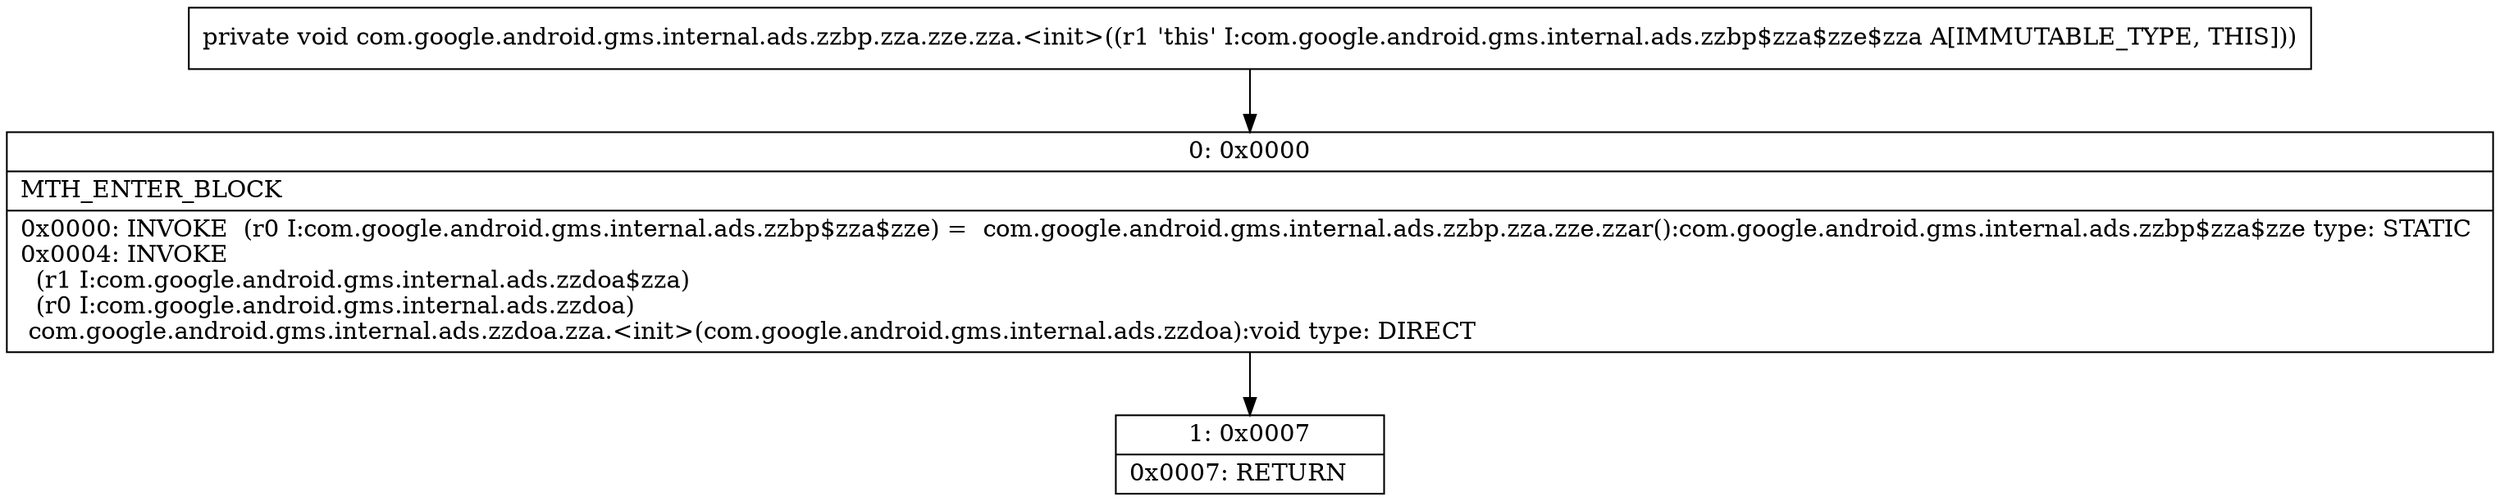 digraph "CFG forcom.google.android.gms.internal.ads.zzbp.zza.zze.zza.\<init\>()V" {
Node_0 [shape=record,label="{0\:\ 0x0000|MTH_ENTER_BLOCK\l|0x0000: INVOKE  (r0 I:com.google.android.gms.internal.ads.zzbp$zza$zze) =  com.google.android.gms.internal.ads.zzbp.zza.zze.zzar():com.google.android.gms.internal.ads.zzbp$zza$zze type: STATIC \l0x0004: INVOKE  \l  (r1 I:com.google.android.gms.internal.ads.zzdoa$zza)\l  (r0 I:com.google.android.gms.internal.ads.zzdoa)\l com.google.android.gms.internal.ads.zzdoa.zza.\<init\>(com.google.android.gms.internal.ads.zzdoa):void type: DIRECT \l}"];
Node_1 [shape=record,label="{1\:\ 0x0007|0x0007: RETURN   \l}"];
MethodNode[shape=record,label="{private void com.google.android.gms.internal.ads.zzbp.zza.zze.zza.\<init\>((r1 'this' I:com.google.android.gms.internal.ads.zzbp$zza$zze$zza A[IMMUTABLE_TYPE, THIS])) }"];
MethodNode -> Node_0;
Node_0 -> Node_1;
}

